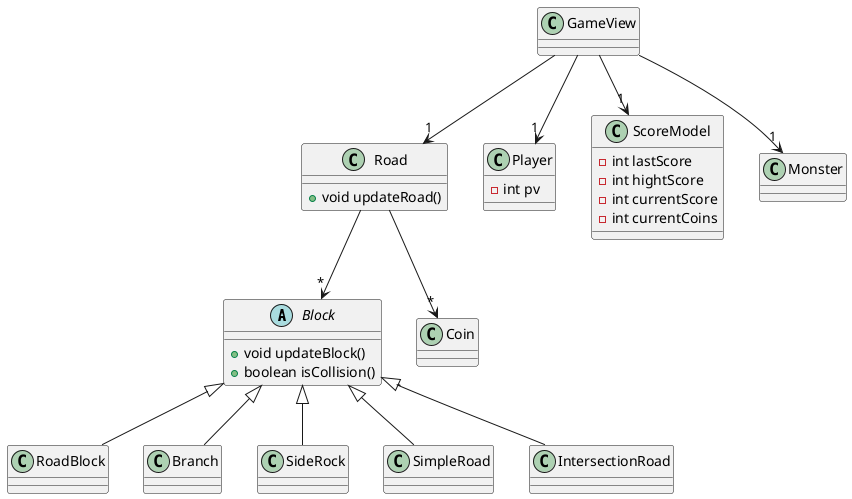 @startuml uml

abstract class Block  {
	+void updateBlock()
	+boolean isCollision()
}

class Road {
	+void updateRoad()
}
class Player {
	-int pv
}

class ScoreModel{
	-int lastScore
    -int hightScore
   	-int currentScore
    -int currentCoins 
}

GameView -->  "1" Road
GameView -->  "1" ScoreModel
GameView --> "1" Player
GameView --> "1" Monster

Road --> "*" Coin
Road  --> "*"  Block

Block <|--  RoadBlock 
Block <|--  Branch
Block <|--  SideRock
Block <|--  SimpleRoad
Block <|-- IntersectionRoad

@enduml